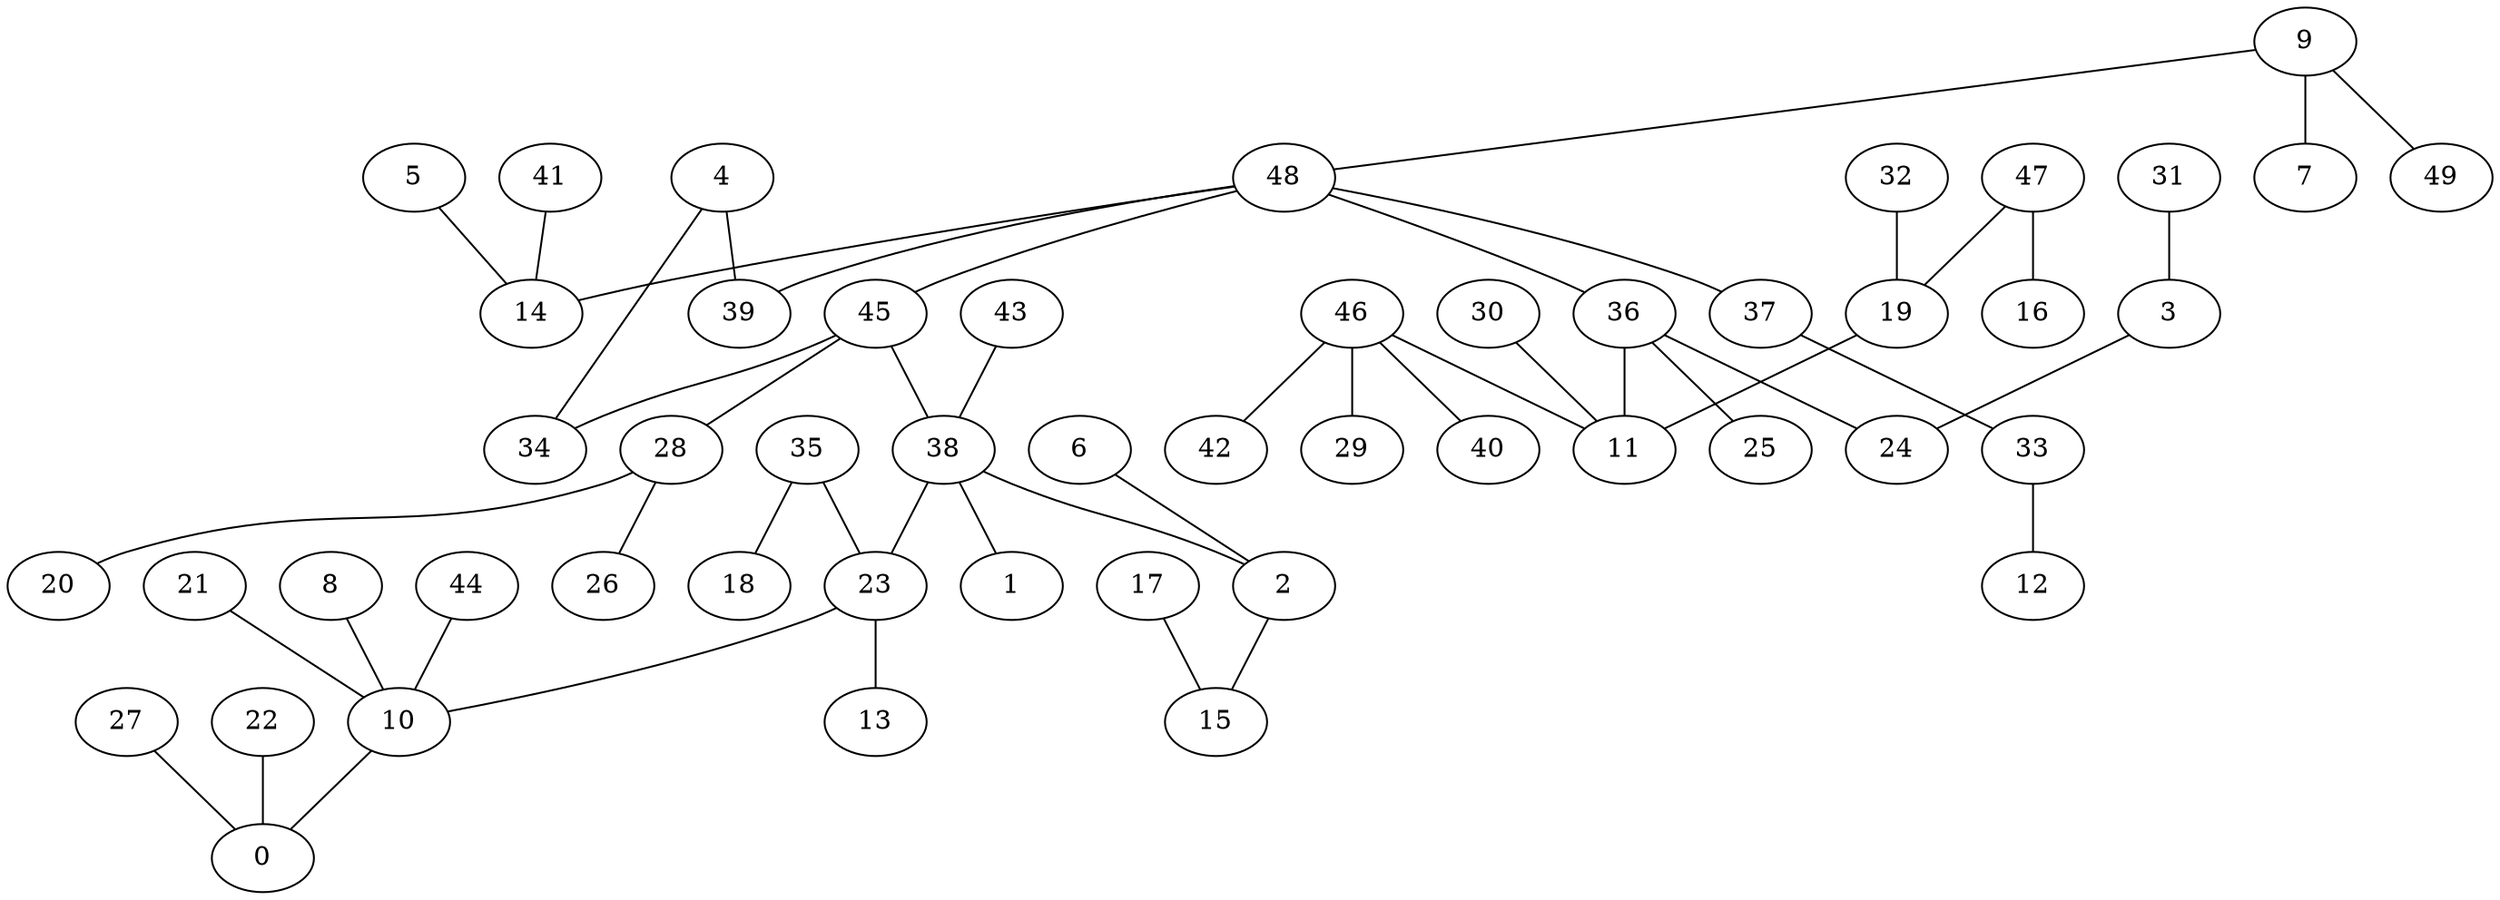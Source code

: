 digraph GG_graph {

subgraph G_graph {
edge [color = black]
"5" -> "14" [dir = none]
"31" -> "3" [dir = none]
"22" -> "0" [dir = none]
"8" -> "10" [dir = none]
"44" -> "10" [dir = none]
"43" -> "38" [dir = none]
"47" -> "16" [dir = none]
"47" -> "19" [dir = none]
"4" -> "34" [dir = none]
"48" -> "39" [dir = none]
"48" -> "14" [dir = none]
"48" -> "36" [dir = none]
"48" -> "37" [dir = none]
"48" -> "45" [dir = none]
"37" -> "33" [dir = none]
"32" -> "19" [dir = none]
"41" -> "14" [dir = none]
"28" -> "20" [dir = none]
"28" -> "26" [dir = none]
"46" -> "42" [dir = none]
"46" -> "29" [dir = none]
"46" -> "40" [dir = none]
"46" -> "11" [dir = none]
"10" -> "0" [dir = none]
"38" -> "1" [dir = none]
"38" -> "23" [dir = none]
"38" -> "2" [dir = none]
"19" -> "11" [dir = none]
"27" -> "0" [dir = none]
"35" -> "18" [dir = none]
"35" -> "23" [dir = none]
"30" -> "11" [dir = none]
"6" -> "2" [dir = none]
"3" -> "24" [dir = none]
"45" -> "28" [dir = none]
"45" -> "38" [dir = none]
"45" -> "34" [dir = none]
"2" -> "15" [dir = none]
"9" -> "7" [dir = none]
"9" -> "49" [dir = none]
"9" -> "48" [dir = none]
"36" -> "25" [dir = none]
"36" -> "24" [dir = none]
"36" -> "11" [dir = none]
"17" -> "15" [dir = none]
"33" -> "12" [dir = none]
"23" -> "13" [dir = none]
"23" -> "10" [dir = none]
"21" -> "10" [dir = none]
"4" -> "39" [dir = none]
}

}
